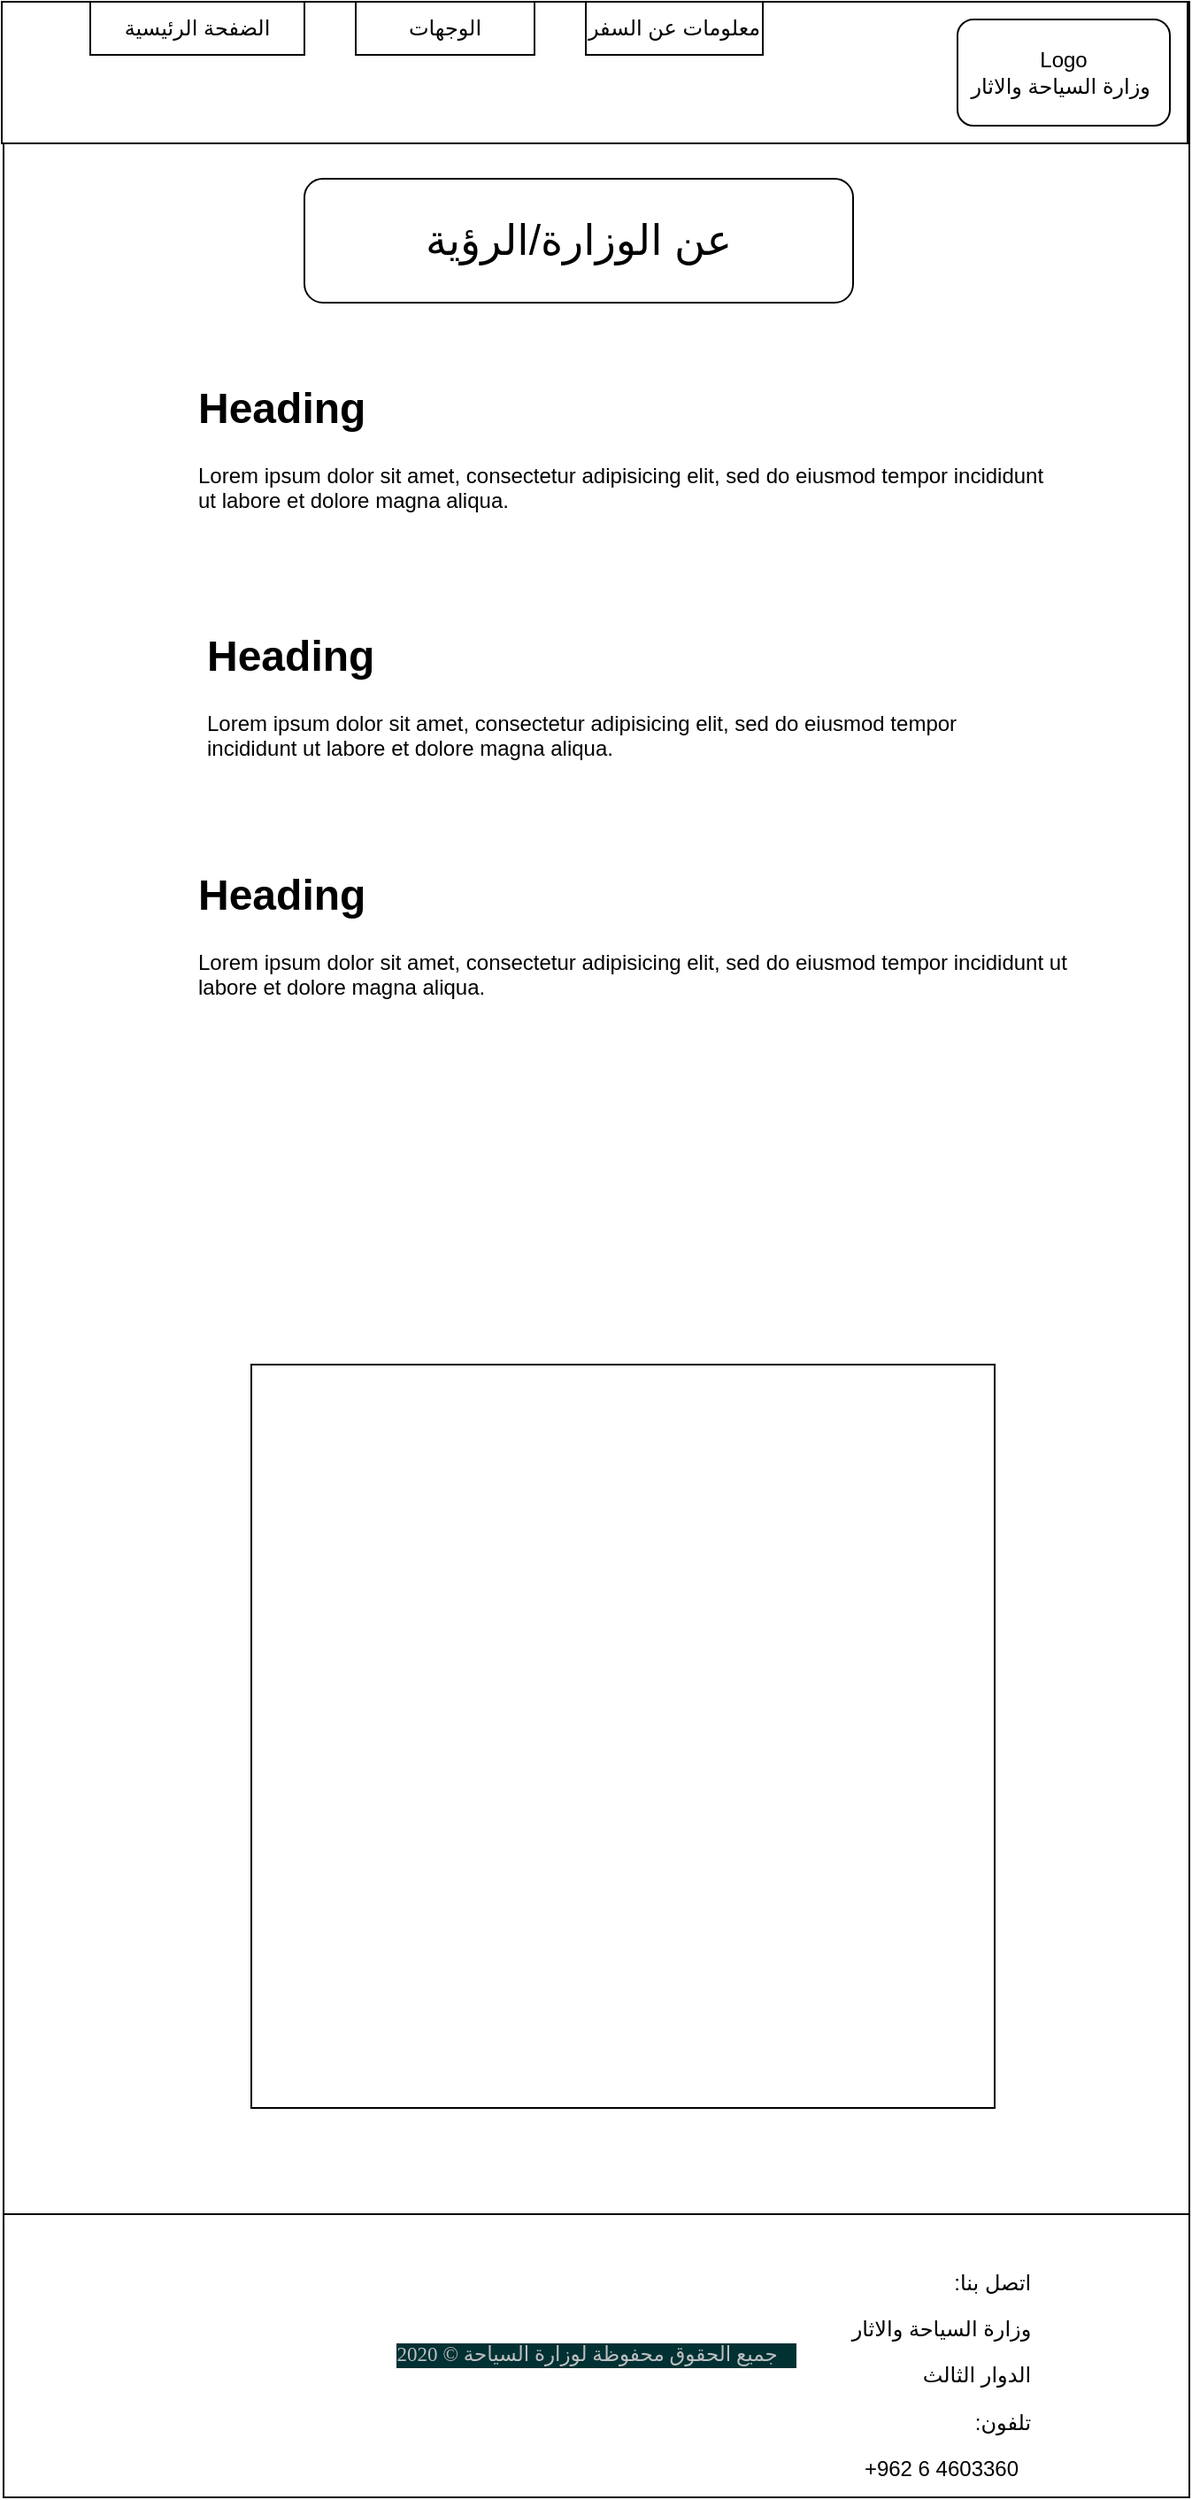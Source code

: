 <mxfile version="13.6.4" type="device"><diagram id="rce0JgYUJlA4VtTgSAuE" name="Page-1"><mxGraphModel dx="865" dy="416" grid="1" gridSize="10" guides="1" tooltips="1" connect="1" arrows="1" fold="1" page="1" pageScale="1" pageWidth="827" pageHeight="1169" math="0" shadow="0"><root><mxCell id="0"/><mxCell id="1" parent="0"/><mxCell id="e_bd5qN_TaMK0UlSYPMS-1" value="" style="rounded=0;whiteSpace=wrap;html=1;" parent="1" vertex="1"><mxGeometry x="80" y="40" width="670" height="1410" as="geometry"/></mxCell><mxCell id="e_bd5qN_TaMK0UlSYPMS-2" value="" style="rounded=0;whiteSpace=wrap;html=1;" parent="1" vertex="1"><mxGeometry x="79" y="40" width="670" height="80" as="geometry"/></mxCell><mxCell id="e_bd5qN_TaMK0UlSYPMS-3" value="الضفحة الرئيسية" style="rounded=0;whiteSpace=wrap;html=1;" parent="1" vertex="1"><mxGeometry x="129" y="40" width="121" height="30" as="geometry"/></mxCell><mxCell id="e_bd5qN_TaMK0UlSYPMS-4" value="معلومات عن السفر" style="rounded=0;whiteSpace=wrap;html=1;" parent="1" vertex="1"><mxGeometry x="409" y="40" width="100" height="30" as="geometry"/></mxCell><mxCell id="e_bd5qN_TaMK0UlSYPMS-5" value="الوجهات" style="rounded=0;whiteSpace=wrap;html=1;" parent="1" vertex="1"><mxGeometry x="279" y="40" width="101" height="30" as="geometry"/></mxCell><mxCell id="e_bd5qN_TaMK0UlSYPMS-6" value="Logo&lt;br&gt;وزارة السياحة والاثار&amp;nbsp;" style="rounded=1;whiteSpace=wrap;html=1;" parent="1" vertex="1"><mxGeometry x="619" y="50" width="120" height="60" as="geometry"/></mxCell><mxCell id="e_bd5qN_TaMK0UlSYPMS-12" value="&lt;font style=&quot;font-size: 24px&quot;&gt;عن الوزارة/الرؤية&lt;/font&gt;" style="rounded=1;whiteSpace=wrap;html=1;" parent="1" vertex="1"><mxGeometry x="250" y="140" width="310" height="70" as="geometry"/></mxCell><mxCell id="e_bd5qN_TaMK0UlSYPMS-13" value="&lt;h1&gt;Heading&lt;/h1&gt;&lt;p&gt;Lorem ipsum dolor sit amet, consectetur adipisicing elit, sed do eiusmod tempor incididunt ut labore et dolore magna aliqua.&lt;/p&gt;" style="text;html=1;strokeColor=none;fillColor=none;spacing=5;spacingTop=-20;whiteSpace=wrap;overflow=hidden;rounded=0;" parent="1" vertex="1"><mxGeometry x="185" y="250" width="490" height="230" as="geometry"/></mxCell><mxCell id="e_bd5qN_TaMK0UlSYPMS-14" value="" style="rounded=0;whiteSpace=wrap;html=1;" parent="1" vertex="1"><mxGeometry x="220" y="810" width="420" height="420" as="geometry"/></mxCell><mxCell id="e_bd5qN_TaMK0UlSYPMS-22" value="&lt;div class=&quot;sct-copyright&quot; style=&quot;box-sizing: border-box ; color: rgb(189 , 190 , 192) ; float: right ; padding-left: 0px ; padding-right: 0.9em ; font-family: &amp;#34;newfont&amp;#34; ; font-size: 11.52px ; text-align: left ; background-color: rgb(1 , 49 , 51)&quot;&gt;جميع الحقوق محفوظة لوزارة السياحة ©&amp;nbsp;2020&lt;/div&gt;&lt;div&gt;&lt;br&gt;&lt;/div&gt;" style="rounded=0;whiteSpace=wrap;html=1;" parent="1" vertex="1"><mxGeometry x="80" y="1290" width="670" height="160" as="geometry"/></mxCell><mxCell id="e_bd5qN_TaMK0UlSYPMS-23" value="&lt;p class=&quot;MsoNormal&quot; align=&quot;right&quot; style=&quot;text-align: right&quot;&gt;&lt;span lang=&quot;AR-SA&quot; dir=&quot;RTL&quot; style=&quot;font-family: &amp;#34;arial&amp;#34; , sans-serif&quot;&gt;&lt;span style=&quot;background-color: rgb(255 , 255 , 255)&quot;&gt;اتصل بنا:&lt;/span&gt;&lt;span style=&quot;background-color: yellow&quot;&gt;&lt;/span&gt;&lt;/span&gt;&lt;/p&gt;&lt;p class=&quot;MsoNormal&quot; align=&quot;right&quot; style=&quot;text-align: right&quot;&gt;&lt;span lang=&quot;AR-SA&quot; dir=&quot;RTL&quot; style=&quot;font-family: &amp;#34;arial&amp;#34; , sans-serif&quot;&gt;&lt;span style=&quot;background-color: rgb(255 , 255 , 255)&quot;&gt;وزارة السياحة والاثار&lt;/span&gt;&lt;/span&gt;&lt;/p&gt;&lt;p class=&quot;MsoNormal&quot; align=&quot;right&quot; style=&quot;text-align: right&quot;&gt;&lt;span lang=&quot;AR-SA&quot; dir=&quot;RTL&quot; style=&quot;font-family: &amp;#34;arial&amp;#34; , sans-serif&quot;&gt;&lt;span style=&quot;background-color: rgb(255 , 255 , 255)&quot;&gt;الدوار الثالث&amp;nbsp;&lt;/span&gt;&lt;/span&gt;&lt;/p&gt;&lt;p class=&quot;MsoNormal&quot; align=&quot;right&quot; style=&quot;text-align: right&quot;&gt;&lt;span lang=&quot;AR-SA&quot; dir=&quot;RTL&quot; style=&quot;font-family: &amp;#34;arial&amp;#34; , sans-serif&quot;&gt;&lt;span style=&quot;background-color: rgb(255 , 255 , 255)&quot;&gt;تلفون:&lt;/span&gt;&lt;/span&gt;&lt;/p&gt;&lt;span style=&quot;line-height: 107% ; font-family: &amp;#34;arial&amp;#34; , sans-serif&quot;&gt;&lt;font style=&quot;font-size: 12px&quot;&gt;+962 6 4603360&lt;/font&gt;&lt;/span&gt;" style="text;html=1;strokeColor=none;fillColor=none;align=center;verticalAlign=middle;whiteSpace=wrap;rounded=0;" parent="1" vertex="1"><mxGeometry x="530" y="1310" width="160" height="130" as="geometry"/></mxCell><mxCell id="mPAHUZxTZl98_03Mkxjs-2" value="&lt;h1&gt;Heading&lt;/h1&gt;&lt;p&gt;Lorem ipsum dolor sit amet, consectetur adipisicing elit, sed do eiusmod tempor incididunt ut labore et dolore magna aliqua.&lt;/p&gt;" style="text;html=1;strokeColor=none;fillColor=none;spacing=5;spacingTop=-20;whiteSpace=wrap;overflow=hidden;rounded=0;" vertex="1" parent="1"><mxGeometry x="190" y="390" width="480" height="100" as="geometry"/></mxCell><mxCell id="mPAHUZxTZl98_03Mkxjs-3" value="&lt;h1&gt;Heading&lt;/h1&gt;&lt;p&gt;Lorem ipsum dolor sit amet, consectetur adipisicing elit, sed do eiusmod tempor incididunt ut labore et dolore magna aliqua.&lt;/p&gt;" style="text;html=1;strokeColor=none;fillColor=none;spacing=5;spacingTop=-20;whiteSpace=wrap;overflow=hidden;rounded=0;" vertex="1" parent="1"><mxGeometry x="185" y="525" width="515" height="120" as="geometry"/></mxCell></root></mxGraphModel></diagram></mxfile>
